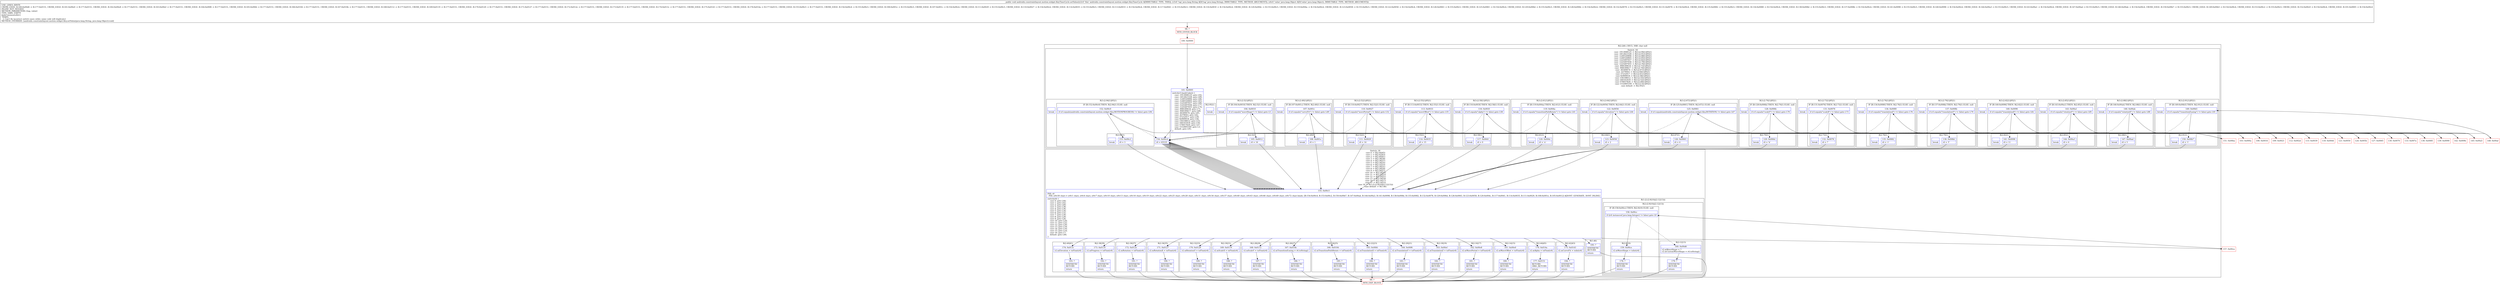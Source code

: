 digraph "CFG forandroidx.constraintlayout.motion.widget.KeyTimeCycle.setValue(Ljava\/lang\/String;Ljava\/lang\/Object;)V" {
subgraph cluster_Region_102155952 {
label = "R(2:2|6) | DECL_VAR: char null\l";
node [shape=record,color=blue];
subgraph cluster_SwitchRegion_2065390189 {
label = "Switch: 18
 case -1913008125 -> R(3:(2:94|1)|95|1)
 case -1812823328 -> R(3:(2:91|1)|95|1)
 case -1249320806 -> R(3:(2:88|1)|95|1)
 case -1249320805 -> R(3:(2:85|1)|95|1)
 case -1225497657 -> R(3:(2:82|1)|95|1)
 case -1225497656 -> R(3:(2:79|1)|95|1)
 case -1225497655 -> R(3:(2:76|1)|95|1)
 case -908189618 -> R(3:(2:73|1)|95|1)
 case -908189617 -> R(3:(2:70|1)|95|1)
 case -40300674 -> R(3:(2:67|1)|95|1)
 case -4379043 -> R(3:(2:64|1)|95|1)
 case 37232917 -> R(3:(2:61|1)|95|1)
 case 92909918 -> R(3:(2:58|1)|95|1)
 case 156108012 -> R(3:(2:55|1)|95|1)
 case 184161818 -> R(3:(2:52|1)|95|1)
 case 579057826 -> R(3:(2:49|1)|95|1)
 case 1532805160 -> R(3:(2:5|1)|95|1)
 case default -> R(2:95|1)";
node [shape=record,color=blue];
Node_101 [shape=record,label="{101\:\ 0x0005|switch(r3.hashCode()) \{\l    case \-1913008125: goto L92;\l    case \-1812823328: goto L89;\l    case \-1249320806: goto L86;\l    case \-1249320805: goto L83;\l    case \-1225497657: goto L80;\l    case \-1225497656: goto L77;\l    case \-1225497655: goto L74;\l    case \-908189618: goto L71;\l    case \-908189617: goto L68;\l    case \-40300674: goto L65;\l    case \-4379043: goto L62;\l    case 37232917: goto L59;\l    case 92909918: goto L56;\l    case 156108012: goto L53;\l    case 184161818: goto L50;\l    case 579057826: goto L47;\l    case 1532805160: goto L3;\l    default: goto L95;\l\}\l}"];
subgraph cluster_Region_645114235 {
label = "R(3:(2:94|1)|95|1)";
node [shape=record,color=blue];
subgraph cluster_IfRegion_1463849013 {
label = "IF [B:152:0x00c0] THEN: R(2:94|1) ELSE: null";
node [shape=record,color=blue];
Node_152 [shape=record,label="{152\:\ 0x00c0|if (r3.equals(androidx.constraintlayout.motion.widget.Key.MOTIONPROGRESS) != false) goto L94\l}"];
subgraph cluster_Region_101675673 {
label = "R(2:94|1)";
node [shape=record,color=blue];
Node_153 [shape=record,label="{153\:\ 0x00c2|r0 = 3\l}"];
Node_InsnContainer_2055482499 [shape=record,label="{|break\l}"];
}
}
Node_154 [shape=record,label="{154\:\ 0x00c4|r0 = 65535\l}"];
Node_InsnContainer_1243043365 [shape=record,label="{|break\l}"];
}
subgraph cluster_Region_1063515151 {
label = "R(3:(2:91|1)|95|1)";
node [shape=record,color=blue];
subgraph cluster_IfRegion_1811850552 {
label = "IF [B:149:0x00b5] THEN: R(2:91|1) ELSE: null";
node [shape=record,color=blue];
Node_149 [shape=record,label="{149\:\ 0x00b5|if (r3.equals(\"transitionEasing\") != false) goto L91\l}"];
subgraph cluster_Region_2102694021 {
label = "R(2:91|1)";
node [shape=record,color=blue];
Node_150 [shape=record,label="{150\:\ 0x00b7|r0 = 't'\l}"];
Node_InsnContainer_955011402 [shape=record,label="{|break\l}"];
}
}
Node_154 [shape=record,label="{154\:\ 0x00c4|r0 = 65535\l}"];
Node_InsnContainer_1675072224 [shape=record,label="{|break\l}"];
}
subgraph cluster_Region_27195658 {
label = "R(3:(2:88|1)|95|1)";
node [shape=record,color=blue];
subgraph cluster_IfRegion_327239361 {
label = "IF [B:146:0x00ab] THEN: R(2:88|1) ELSE: null";
node [shape=record,color=blue];
Node_146 [shape=record,label="{146\:\ 0x00ab|if (r3.equals(\"rotationX\") != false) goto L88\l}"];
subgraph cluster_Region_1883611783 {
label = "R(2:88|1)";
node [shape=record,color=blue];
Node_147 [shape=record,label="{147\:\ 0x00ad|r0 = 5\l}"];
Node_InsnContainer_231270124 [shape=record,label="{|break\l}"];
}
}
Node_154 [shape=record,label="{154\:\ 0x00c4|r0 = 65535\l}"];
Node_InsnContainer_1467252766 [shape=record,label="{|break\l}"];
}
subgraph cluster_Region_150199281 {
label = "R(3:(2:85|1)|95|1)";
node [shape=record,color=blue];
subgraph cluster_IfRegion_149637250 {
label = "IF [B:143:0x00a1] THEN: R(2:85|1) ELSE: null";
node [shape=record,color=blue];
Node_143 [shape=record,label="{143\:\ 0x00a1|if (r3.equals(\"rotationY\") != false) goto L85\l}"];
subgraph cluster_Region_639254071 {
label = "R(2:85|1)";
node [shape=record,color=blue];
Node_144 [shape=record,label="{144\:\ 0x00a3|r0 = 6\l}"];
Node_InsnContainer_298168336 [shape=record,label="{|break\l}"];
}
}
Node_154 [shape=record,label="{154\:\ 0x00c4|r0 = 65535\l}"];
Node_InsnContainer_1534122818 [shape=record,label="{|break\l}"];
}
subgraph cluster_Region_863011813 {
label = "R(3:(2:82|1)|95|1)";
node [shape=record,color=blue];
subgraph cluster_IfRegion_678937666 {
label = "IF [B:140:0x0096] THEN: R(2:82|1) ELSE: null";
node [shape=record,color=blue];
Node_140 [shape=record,label="{140\:\ 0x0096|if (r3.equals(\"translationX\") != false) goto L82\l}"];
subgraph cluster_Region_1543244759 {
label = "R(2:82|1)";
node [shape=record,color=blue];
Node_141 [shape=record,label="{141\:\ 0x0098|r0 = 11\l}"];
Node_InsnContainer_2055874198 [shape=record,label="{|break\l}"];
}
}
Node_154 [shape=record,label="{154\:\ 0x00c4|r0 = 65535\l}"];
Node_InsnContainer_1181961447 [shape=record,label="{|break\l}"];
}
subgraph cluster_Region_328452616 {
label = "R(3:(2:79|1)|95|1)";
node [shape=record,color=blue];
subgraph cluster_IfRegion_461645216 {
label = "IF [B:137:0x008b] THEN: R(2:79|1) ELSE: null";
node [shape=record,color=blue];
Node_137 [shape=record,label="{137\:\ 0x008b|if (r3.equals(\"translationY\") != false) goto L79\l}"];
subgraph cluster_Region_49641621 {
label = "R(2:79|1)";
node [shape=record,color=blue];
Node_138 [shape=record,label="{138\:\ 0x008d|r0 = 'f'\l}"];
Node_InsnContainer_231188294 [shape=record,label="{|break\l}"];
}
}
Node_154 [shape=record,label="{154\:\ 0x00c4|r0 = 65535\l}"];
Node_InsnContainer_651333374 [shape=record,label="{|break\l}"];
}
subgraph cluster_Region_1697855449 {
label = "R(3:(2:76|1)|95|1)";
node [shape=record,color=blue];
subgraph cluster_IfRegion_2048588471 {
label = "IF [B:134:0x0080] THEN: R(2:76|1) ELSE: null";
node [shape=record,color=blue];
Node_134 [shape=record,label="{134\:\ 0x0080|if (r3.equals(\"translationZ\") != false) goto L76\l}"];
subgraph cluster_Region_1610200022 {
label = "R(2:76|1)";
node [shape=record,color=blue];
Node_135 [shape=record,label="{135\:\ 0x0082|r0 = 'r'\l}"];
Node_InsnContainer_1082751345 [shape=record,label="{|break\l}"];
}
}
Node_154 [shape=record,label="{154\:\ 0x00c4|r0 = 65535\l}"];
Node_InsnContainer_1883511729 [shape=record,label="{|break\l}"];
}
subgraph cluster_Region_1929991389 {
label = "R(3:(2:73|1)|95|1)";
node [shape=record,color=blue];
subgraph cluster_IfRegion_1121177145 {
label = "IF [B:131:0x0076] THEN: R(2:73|1) ELSE: null";
node [shape=record,color=blue];
Node_131 [shape=record,label="{131\:\ 0x0076|if (r3.equals(\"scaleX\") != false) goto L73\l}"];
subgraph cluster_Region_677762456 {
label = "R(2:73|1)";
node [shape=record,color=blue];
Node_132 [shape=record,label="{132\:\ 0x0078|r0 = 7\l}"];
Node_InsnContainer_1873890198 [shape=record,label="{|break\l}"];
}
}
Node_154 [shape=record,label="{154\:\ 0x00c4|r0 = 65535\l}"];
Node_InsnContainer_1694033376 [shape=record,label="{|break\l}"];
}
subgraph cluster_Region_1154584306 {
label = "R(3:(2:70|1)|95|1)";
node [shape=record,color=blue];
subgraph cluster_IfRegion_875688797 {
label = "IF [B:128:0x006b] THEN: R(2:70|1) ELSE: null";
node [shape=record,color=blue];
Node_128 [shape=record,label="{128\:\ 0x006b|if (r3.equals(\"scaleY\") != false) goto L70\l}"];
subgraph cluster_Region_335331824 {
label = "R(2:70|1)";
node [shape=record,color=blue];
Node_129 [shape=record,label="{129\:\ 0x006d|r0 = 'b'\l}"];
Node_InsnContainer_1750024676 [shape=record,label="{|break\l}"];
}
}
Node_154 [shape=record,label="{154\:\ 0x00c4|r0 = 65535\l}"];
Node_InsnContainer_231168640 [shape=record,label="{|break\l}"];
}
subgraph cluster_Region_1235210218 {
label = "R(3:(2:67|1)|95|1)";
node [shape=record,color=blue];
subgraph cluster_IfRegion_775121213 {
label = "IF [B:125:0x0061] THEN: R(2:67|1) ELSE: null";
node [shape=record,color=blue];
Node_125 [shape=record,label="{125\:\ 0x0061|if (r3.equals(androidx.constraintlayout.motion.widget.Key.ROTATION) != false) goto L67\l}"];
subgraph cluster_Region_979641034 {
label = "R(2:67|1)";
node [shape=record,color=blue];
Node_126 [shape=record,label="{126\:\ 0x0063|r0 = 4\l}"];
Node_InsnContainer_363060413 [shape=record,label="{|break\l}"];
}
}
Node_154 [shape=record,label="{154\:\ 0x00c4|r0 = 65535\l}"];
Node_InsnContainer_133300108 [shape=record,label="{|break\l}"];
}
subgraph cluster_Region_896443647 {
label = "R(3:(2:64|1)|95|1)";
node [shape=record,color=blue];
subgraph cluster_IfRegion_819312296 {
label = "IF [B:122:0x0056] THEN: R(2:64|1) ELSE: null";
node [shape=record,color=blue];
Node_122 [shape=record,label="{122\:\ 0x0056|if (r3.equals(\"elevation\") != false) goto L64\l}"];
subgraph cluster_Region_680612179 {
label = "R(2:64|1)";
node [shape=record,color=blue];
Node_123 [shape=record,label="{123\:\ 0x0058|r0 = 2\l}"];
Node_InsnContainer_85609230 [shape=record,label="{|break\l}"];
}
}
Node_154 [shape=record,label="{154\:\ 0x00c4|r0 = 65535\l}"];
Node_InsnContainer_240593188 [shape=record,label="{|break\l}"];
}
subgraph cluster_Region_209232179 {
label = "R(3:(2:61|1)|95|1)";
node [shape=record,color=blue];
subgraph cluster_IfRegion_114469629 {
label = "IF [B:119:0x004a] THEN: R(2:61|1) ELSE: null";
node [shape=record,color=blue];
Node_119 [shape=record,label="{119\:\ 0x004a|if (r3.equals(\"transitionPathRotate\") != false) goto L61\l}"];
subgraph cluster_Region_777947340 {
label = "R(2:61|1)";
node [shape=record,color=blue];
Node_120 [shape=record,label="{120\:\ 0x004c|r0 = 'n'\l}"];
Node_InsnContainer_456080505 [shape=record,label="{|break\l}"];
}
}
Node_154 [shape=record,label="{154\:\ 0x00c4|r0 = 65535\l}"];
Node_InsnContainer_1278891561 [shape=record,label="{|break\l}"];
}
subgraph cluster_Region_1142298704 {
label = "R(3:(2:58|1)|95|1)";
node [shape=record,color=blue];
subgraph cluster_IfRegion_2064865411 {
label = "IF [B:116:0x003f] THEN: R(2:58|1) ELSE: null";
node [shape=record,color=blue];
Node_116 [shape=record,label="{116\:\ 0x003f|if (r3.equals(\"alpha\") != false) goto L58\l}"];
subgraph cluster_Region_1532510134 {
label = "R(2:58|1)";
node [shape=record,color=blue];
Node_117 [shape=record,label="{117\:\ 0x0041|r0 = 0\l}"];
Node_InsnContainer_1745191006 [shape=record,label="{|break\l}"];
}
}
Node_154 [shape=record,label="{154\:\ 0x00c4|r0 = 65535\l}"];
Node_InsnContainer_170636755 [shape=record,label="{|break\l}"];
}
subgraph cluster_Region_1942060967 {
label = "R(3:(2:55|1)|95|1)";
node [shape=record,color=blue];
subgraph cluster_IfRegion_348008865 {
label = "IF [B:113:0x0033] THEN: R(2:55|1) ELSE: null";
node [shape=record,color=blue];
Node_113 [shape=record,label="{113\:\ 0x0033|if (r3.equals(\"waveOffset\") != false) goto L55\l}"];
subgraph cluster_Region_1085351013 {
label = "R(2:55|1)";
node [shape=record,color=blue];
Node_114 [shape=record,label="{114\:\ 0x0035|r0 = 15\l}"];
Node_InsnContainer_1963504885 [shape=record,label="{|break\l}"];
}
}
Node_154 [shape=record,label="{154\:\ 0x00c4|r0 = 65535\l}"];
Node_InsnContainer_827055482 [shape=record,label="{|break\l}"];
}
subgraph cluster_Region_860386428 {
label = "R(3:(2:52|1)|95|1)";
node [shape=record,color=blue];
subgraph cluster_IfRegion_1712939949 {
label = "IF [B:110:0x0027] THEN: R(2:52|1) ELSE: null";
node [shape=record,color=blue];
Node_110 [shape=record,label="{110\:\ 0x0027|if (r3.equals(\"wavePeriod\") != false) goto L52\l}"];
subgraph cluster_Region_1644756713 {
label = "R(2:52|1)";
node [shape=record,color=blue];
Node_111 [shape=record,label="{111\:\ 0x0029|r0 = 14\l}"];
Node_InsnContainer_55535094 [shape=record,label="{|break\l}"];
}
}
Node_154 [shape=record,label="{154\:\ 0x00c4|r0 = 65535\l}"];
Node_InsnContainer_860935798 [shape=record,label="{|break\l}"];
}
subgraph cluster_Region_2062563871 {
label = "R(3:(2:49|1)|95|1)";
node [shape=record,color=blue];
subgraph cluster_IfRegion_1545563499 {
label = "IF [B:107:0x001c] THEN: R(2:49|1) ELSE: null";
node [shape=record,color=blue];
Node_107 [shape=record,label="{107\:\ 0x001c|if (r3.equals(\"curveFit\") != false) goto L49\l}"];
subgraph cluster_Region_952767116 {
label = "R(2:49|1)";
node [shape=record,color=blue];
Node_108 [shape=record,label="{108\:\ 0x001e|r0 = 1\l}"];
Node_InsnContainer_1907779918 [shape=record,label="{|break\l}"];
}
}
Node_154 [shape=record,label="{154\:\ 0x00c4|r0 = 65535\l}"];
Node_InsnContainer_162447963 [shape=record,label="{|break\l}"];
}
subgraph cluster_Region_240150921 {
label = "R(3:(2:5|1)|95|1)";
node [shape=record,color=blue];
subgraph cluster_IfRegion_1014519422 {
label = "IF [B:104:0x0010] THEN: R(2:5|1) ELSE: null";
node [shape=record,color=blue];
Node_104 [shape=record,label="{104\:\ 0x0010|if (r3.equals(\"waveShape\") != false) goto L5\l}"];
subgraph cluster_Region_578109356 {
label = "R(2:5|1)";
node [shape=record,color=blue];
Node_105 [shape=record,label="{105\:\ 0x0012|r0 = 16\l}"];
Node_InsnContainer_464191663 [shape=record,label="{|break\l}"];
}
}
Node_154 [shape=record,label="{154\:\ 0x00c4|r0 = 65535\l}"];
Node_InsnContainer_1494607501 [shape=record,label="{|break\l}"];
}
subgraph cluster_Region_1989411747 {
label = "R(2:95|1)";
node [shape=record,color=blue];
Node_154 [shape=record,label="{154\:\ 0x00c4|r0 = 65535\l}"];
Node_InsnContainer_643189742 [shape=record,label="{|break\l}"];
}
}
subgraph cluster_SwitchRegion_1491284732 {
label = "Switch: 18
 case 0 -> R(2:44|45)
 case 1 -> R(2:42|43)
 case 2 -> R(2:40|41)
 case 3 -> R(2:38|39)
 case 4 -> R(2:36|37)
 case 5 -> R(2:34|35)
 case 6 -> R(2:32|33)
 case 7 -> R(2:30|31)
 case 8 -> R(2:28|29)
 case 9 -> R(2:26|27)
 case 10 -> R(2:24|25)
 case 11 -> R(2:22|23)
 case 12 -> R(2:20|21)
 case 13 -> R(2:18|19)
 case 14 -> R(2:16|17)
 case 15 -> R(2:14|15)
 case 16 -> R(1:(2:(2:9|10)|(2:12|13)))
 case default -> R(1:46)";
node [shape=record,color=blue];
Node_155 [shape=record,label="{155\:\ 0x00c5|PHI: r0 \l  PHI: (r0v50 char) = (r0v1 char), (r0v4 char), (r0v7 char), (r0v10 char), (r0v13 char), (r0v16 char), (r0v19 char), (r0v22 char), (r0v25 char), (r0v28 char), (r0v31 char), (r0v34 char), (r0v37 char), (r0v40 char), (r0v43 char), (r0v46 char), (r0v49 char), (r0v72 char) binds: [B:154:0x00c4, B:153:0x00c2, B:150:0x00b7, B:147:0x00ad, B:144:0x00a3, B:141:0x0098, B:138:0x008d, B:135:0x0082, B:132:0x0078, B:129:0x006d, B:126:0x0063, B:123:0x0058, B:120:0x004c, B:117:0x0041, B:114:0x0035, B:111:0x0029, B:108:0x001e, B:105:0x0012] A[DONT_GENERATE, DONT_INLINE]\l|switch(r0) \{\l    case 0: goto L44;\l    case 1: goto L42;\l    case 2: goto L40;\l    case 3: goto L38;\l    case 4: goto L36;\l    case 5: goto L34;\l    case 6: goto L32;\l    case 7: goto L30;\l    case 8: goto L28;\l    case 9: goto L26;\l    case 10: goto L24;\l    case 11: goto L22;\l    case 12: goto L20;\l    case 13: goto L18;\l    case 14: goto L16;\l    case 15: goto L14;\l    case 16: goto L7;\l    default: goto L46;\l\}\l}"];
subgraph cluster_Region_453967671 {
label = "R(2:44|45)";
node [shape=record,color=blue];
Node_176 [shape=record,label="{176\:\ 0x014a|r2.mAlpha = toFloat(r4)\l}"];
Node_177 [shape=record,label="{177\:\ 0x0151|RETURN\lORIG_RETURN\l|return\l}"];
}
subgraph cluster_Region_1842955093 {
label = "R(2:42|43)";
node [shape=record,color=blue];
Node_175 [shape=record,label="{175\:\ 0x0143|r2.mCurveFit = toInt(r4)\l}"];
Node_194 [shape=record,label="{194\:\ ?|SYNTHETIC\lRETURN\l|return\l}"];
}
subgraph cluster_Region_2042919995 {
label = "R(2:40|41)";
node [shape=record,color=blue];
Node_174 [shape=record,label="{174\:\ 0x013c|r2.mElevation = toFloat(r4)\l}"];
Node_193 [shape=record,label="{193\:\ ?|SYNTHETIC\lRETURN\l|return\l}"];
}
subgraph cluster_Region_946984237 {
label = "R(2:38|39)";
node [shape=record,color=blue];
Node_173 [shape=record,label="{173\:\ 0x0135|r2.mProgress = toFloat(r4)\l}"];
Node_192 [shape=record,label="{192\:\ ?|SYNTHETIC\lRETURN\l|return\l}"];
}
subgraph cluster_Region_1416262227 {
label = "R(2:36|37)";
node [shape=record,color=blue];
Node_172 [shape=record,label="{172\:\ 0x012e|r2.mRotation = toFloat(r4)\l}"];
Node_191 [shape=record,label="{191\:\ ?|SYNTHETIC\lRETURN\l|return\l}"];
}
subgraph cluster_Region_1930317920 {
label = "R(2:34|35)";
node [shape=record,color=blue];
Node_171 [shape=record,label="{171\:\ 0x0127|r2.mRotationX = toFloat(r4)\l}"];
Node_190 [shape=record,label="{190\:\ ?|SYNTHETIC\lRETURN\l|return\l}"];
}
subgraph cluster_Region_695324574 {
label = "R(2:32|33)";
node [shape=record,color=blue];
Node_170 [shape=record,label="{170\:\ 0x0120|r2.mRotationY = toFloat(r4)\l}"];
Node_189 [shape=record,label="{189\:\ ?|SYNTHETIC\lRETURN\l|return\l}"];
}
subgraph cluster_Region_530562848 {
label = "R(2:30|31)";
node [shape=record,color=blue];
Node_169 [shape=record,label="{169\:\ 0x0119|r2.mScaleX = toFloat(r4)\l}"];
Node_188 [shape=record,label="{188\:\ ?|SYNTHETIC\lRETURN\l|return\l}"];
}
subgraph cluster_Region_408993386 {
label = "R(2:28|29)";
node [shape=record,color=blue];
Node_168 [shape=record,label="{168\:\ 0x0112|r2.mScaleY = toFloat(r4)\l}"];
Node_187 [shape=record,label="{187\:\ ?|SYNTHETIC\lRETURN\l|return\l}"];
}
subgraph cluster_Region_426537046 {
label = "R(2:26|27)";
node [shape=record,color=blue];
Node_167 [shape=record,label="{167\:\ 0x010b|r2.mTransitionEasing = r4.toString()\l}"];
Node_186 [shape=record,label="{186\:\ ?|SYNTHETIC\lRETURN\l|return\l}"];
}
subgraph cluster_Region_1044791770 {
label = "R(2:24|25)";
node [shape=record,color=blue];
Node_166 [shape=record,label="{166\:\ 0x0104|r2.mTransitionPathRotate = toFloat(r4)\l}"];
Node_185 [shape=record,label="{185\:\ ?|SYNTHETIC\lRETURN\l|return\l}"];
}
subgraph cluster_Region_1547870093 {
label = "R(2:22|23)";
node [shape=record,color=blue];
Node_165 [shape=record,label="{165\:\ 0x00fd|r2.mTranslationX = toFloat(r4)\l}"];
Node_184 [shape=record,label="{184\:\ ?|SYNTHETIC\lRETURN\l|return\l}"];
}
subgraph cluster_Region_1095559553 {
label = "R(2:20|21)";
node [shape=record,color=blue];
Node_164 [shape=record,label="{164\:\ 0x00f6|r2.mTranslationY = toFloat(r4)\l}"];
Node_183 [shape=record,label="{183\:\ ?|SYNTHETIC\lRETURN\l|return\l}"];
}
subgraph cluster_Region_1004068670 {
label = "R(2:18|19)";
node [shape=record,color=blue];
Node_163 [shape=record,label="{163\:\ 0x00ef|r2.mTranslationZ = toFloat(r4)\l}"];
Node_182 [shape=record,label="{182\:\ ?|SYNTHETIC\lRETURN\l|return\l}"];
}
subgraph cluster_Region_932974862 {
label = "R(2:16|17)";
node [shape=record,color=blue];
Node_162 [shape=record,label="{162\:\ 0x00e8|r2.mWavePeriod = toFloat(r4)\l}"];
Node_181 [shape=record,label="{181\:\ ?|SYNTHETIC\lRETURN\l|return\l}"];
}
subgraph cluster_Region_2137673351 {
label = "R(2:14|15)";
node [shape=record,color=blue];
Node_161 [shape=record,label="{161\:\ 0x00e0|r2.mWaveOffset = toFloat(r4)\l}"];
Node_180 [shape=record,label="{180\:\ ?|SYNTHETIC\lRETURN\l|return\l}"];
}
subgraph cluster_Region_1506586634 {
label = "R(1:(2:(2:9|10)|(2:12|13)))";
node [shape=record,color=blue];
subgraph cluster_Region_613463330 {
label = "R(2:(2:9|10)|(2:12|13))";
node [shape=record,color=blue];
subgraph cluster_IfRegion_1943258335 {
label = "IF [B:158:0x00cc] THEN: R(2:9|10) ELSE: null";
node [shape=record,color=blue];
Node_158 [shape=record,label="{158\:\ 0x00cc|if ((r4 instanceof java.lang.Integer) != false) goto L9\l}"];
subgraph cluster_Region_1583391316 {
label = "R(2:9|10)";
node [shape=record,color=blue];
Node_159 [shape=record,label="{159\:\ 0x00ce|r2.mWaveShape = toInt(r4)\l}"];
Node_178 [shape=record,label="{178\:\ ?|SYNTHETIC\lRETURN\l|return\l}"];
}
}
subgraph cluster_Region_1645221234 {
label = "R(2:12|13)";
node [shape=record,color=blue];
Node_160 [shape=record,label="{160\:\ 0x00d6|r2.mWaveShape = 7\lr2.mCustomWaveShape = r4.toString()\l}"];
Node_179 [shape=record,label="{179\:\ ?|SYNTHETIC\lRETURN\l|return\l}"];
}
}
}
subgraph cluster_Region_1133024695 {
label = "R(1:46)";
node [shape=record,color=blue];
Node_195 [shape=record,label="{195\:\ ?|SYNTHETIC\lRETURN\l|return\l}"];
}
}
}
Node_98 [shape=record,color=red,label="{98\:\ ?|MTH_ENTER_BLOCK\l}"];
Node_100 [shape=record,color=red,label="{100\:\ 0x0000}"];
Node_103 [shape=record,color=red,label="{103\:\ 0x000a}"];
Node_157 [shape=record,color=red,label="{157\:\ 0x00ca}"];
Node_99 [shape=record,color=red,label="{99\:\ ?|MTH_EXIT_BLOCK\l}"];
Node_106 [shape=record,color=red,label="{106\:\ 0x0016}"];
Node_109 [shape=record,color=red,label="{109\:\ 0x0021}"];
Node_112 [shape=record,color=red,label="{112\:\ 0x002d}"];
Node_115 [shape=record,color=red,label="{115\:\ 0x0039}"];
Node_118 [shape=record,color=red,label="{118\:\ 0x0044}"];
Node_121 [shape=record,color=red,label="{121\:\ 0x0050}"];
Node_124 [shape=record,color=red,label="{124\:\ 0x005b}"];
Node_127 [shape=record,color=red,label="{127\:\ 0x0065}"];
Node_130 [shape=record,color=red,label="{130\:\ 0x0070}"];
Node_133 [shape=record,color=red,label="{133\:\ 0x007a}"];
Node_136 [shape=record,color=red,label="{136\:\ 0x0085}"];
Node_139 [shape=record,color=red,label="{139\:\ 0x0090}"];
Node_142 [shape=record,color=red,label="{142\:\ 0x009b}"];
Node_145 [shape=record,color=red,label="{145\:\ 0x00a5}"];
Node_148 [shape=record,color=red,label="{148\:\ 0x00af}"];
Node_151 [shape=record,color=red,label="{151\:\ 0x00ba}"];
MethodNode[shape=record,label="{public void androidx.constraintlayout.motion.widget.KeyTimeCycle.setValue((r2v0 'this' androidx.constraintlayout.motion.widget.KeyTimeCycle A[IMMUTABLE_TYPE, THIS]), (r3v0 'tag' java.lang.String A[D('tag' java.lang.String), IMMUTABLE_TYPE, METHOD_ARGUMENT]), (r4v0 'value' java.lang.Object A[D('value' java.lang.Object), IMMUTABLE_TYPE, METHOD_ARGUMENT]))  | USE_LINES_HINTS\lCROSS_EDGE: B:160:0x00d6 \-\> B:177:0x0151, CROSS_EDGE: B:161:0x00e0 \-\> B:177:0x0151, CROSS_EDGE: B:162:0x00e8 \-\> B:177:0x0151, CROSS_EDGE: B:163:0x00ef \-\> B:177:0x0151, CROSS_EDGE: B:164:0x00f6 \-\> B:177:0x0151, CROSS_EDGE: B:165:0x00fd \-\> B:177:0x0151, CROSS_EDGE: B:166:0x0104 \-\> B:177:0x0151, CROSS_EDGE: B:167:0x010b \-\> B:177:0x0151, CROSS_EDGE: B:168:0x0112 \-\> B:177:0x0151, CROSS_EDGE: B:169:0x0119 \-\> B:177:0x0151, CROSS_EDGE: B:170:0x0120 \-\> B:177:0x0151, CROSS_EDGE: B:171:0x0127 \-\> B:177:0x0151, CROSS_EDGE: B:172:0x012e \-\> B:177:0x0151, CROSS_EDGE: B:173:0x0135 \-\> B:177:0x0151, CROSS_EDGE: B:174:0x013c \-\> B:177:0x0151, CROSS_EDGE: B:175:0x0143 \-\> B:177:0x0151, CROSS_EDGE: B:176:0x014a \-\> B:177:0x0151, CROSS_EDGE: B:155:0x00c5 \-\> B:177:0x0151, CROSS_EDGE: B:154:0x00c4 \-\> B:155:0x00c5, CROSS_EDGE: B:108:0x001e \-\> B:155:0x00c5, CROSS_EDGE: B:107:0x001c \-\> B:154:0x00c4, CROSS_EDGE: B:111:0x0029 \-\> B:155:0x00c5, CROSS_EDGE: B:110:0x0027 \-\> B:154:0x00c4, CROSS_EDGE: B:114:0x0035 \-\> B:155:0x00c5, CROSS_EDGE: B:113:0x0033 \-\> B:154:0x00c4, CROSS_EDGE: B:117:0x0041 \-\> B:155:0x00c5, CROSS_EDGE: B:116:0x003f \-\> B:154:0x00c4, CROSS_EDGE: B:120:0x004c \-\> B:155:0x00c5, CROSS_EDGE: B:119:0x004a \-\> B:154:0x00c4, CROSS_EDGE: B:123:0x0058 \-\> B:155:0x00c5, CROSS_EDGE: B:122:0x0056 \-\> B:154:0x00c4, CROSS_EDGE: B:126:0x0063 \-\> B:155:0x00c5, CROSS_EDGE: B:125:0x0061 \-\> B:154:0x00c4, CROSS_EDGE: B:129:0x006d \-\> B:155:0x00c5, CROSS_EDGE: B:128:0x006b \-\> B:154:0x00c4, CROSS_EDGE: B:132:0x0078 \-\> B:155:0x00c5, CROSS_EDGE: B:131:0x0076 \-\> B:154:0x00c4, CROSS_EDGE: B:135:0x0082 \-\> B:155:0x00c5, CROSS_EDGE: B:134:0x0080 \-\> B:154:0x00c4, CROSS_EDGE: B:138:0x008d \-\> B:155:0x00c5, CROSS_EDGE: B:137:0x008b \-\> B:154:0x00c4, CROSS_EDGE: B:141:0x0098 \-\> B:155:0x00c5, CROSS_EDGE: B:140:0x0096 \-\> B:154:0x00c4, CROSS_EDGE: B:144:0x00a3 \-\> B:155:0x00c5, CROSS_EDGE: B:143:0x00a1 \-\> B:154:0x00c4, CROSS_EDGE: B:147:0x00ad \-\> B:155:0x00c5, CROSS_EDGE: B:146:0x00ab \-\> B:154:0x00c4, CROSS_EDGE: B:150:0x00b7 \-\> B:155:0x00c5, CROSS_EDGE: B:149:0x00b5 \-\> B:154:0x00c4, CROSS_EDGE: B:153:0x00c2 \-\> B:155:0x00c5, CROSS_EDGE: B:152:0x00c0 \-\> B:154:0x00c4, CROSS_EDGE: B:101:0x0005 \-\> B:154:0x00c4\lINLINE_NOT_NEEDED\lMETHOD_PARAMETERS: [tag, value]\lTYPE_VARS: EMPTY\lJadxCommentsAttr\{\l WARN: \l \-\> Can't fix incorrect switch cases order, some code will duplicate\}\lMETHOD_OVERRIDE: [androidx.constraintlayout.motion.widget.Key.setValue(java.lang.String, java.lang.Object):void]\l}"];
MethodNode -> Node_98;Node_101 -> Node_103;
Node_101 -> Node_106;
Node_101 -> Node_109;
Node_101 -> Node_112;
Node_101 -> Node_115;
Node_101 -> Node_118;
Node_101 -> Node_121;
Node_101 -> Node_124;
Node_101 -> Node_127;
Node_101 -> Node_130;
Node_101 -> Node_133;
Node_101 -> Node_136;
Node_101 -> Node_139;
Node_101 -> Node_142;
Node_101 -> Node_145;
Node_101 -> Node_148;
Node_101 -> Node_151;
Node_101 -> Node_154;
Node_152 -> Node_153;
Node_152 -> Node_154[style=dashed];
Node_153 -> Node_155;
Node_154 -> Node_155;
Node_149 -> Node_150;
Node_149 -> Node_154[style=dashed];
Node_150 -> Node_155;
Node_154 -> Node_155;
Node_146 -> Node_147;
Node_146 -> Node_154[style=dashed];
Node_147 -> Node_155;
Node_154 -> Node_155;
Node_143 -> Node_144;
Node_143 -> Node_154[style=dashed];
Node_144 -> Node_155;
Node_154 -> Node_155;
Node_140 -> Node_141;
Node_140 -> Node_154[style=dashed];
Node_141 -> Node_155;
Node_154 -> Node_155;
Node_137 -> Node_138;
Node_137 -> Node_154[style=dashed];
Node_138 -> Node_155;
Node_154 -> Node_155;
Node_134 -> Node_135;
Node_134 -> Node_154[style=dashed];
Node_135 -> Node_155;
Node_154 -> Node_155;
Node_131 -> Node_132;
Node_131 -> Node_154[style=dashed];
Node_132 -> Node_155;
Node_154 -> Node_155;
Node_128 -> Node_129;
Node_128 -> Node_154[style=dashed];
Node_129 -> Node_155;
Node_154 -> Node_155;
Node_125 -> Node_126;
Node_125 -> Node_154[style=dashed];
Node_126 -> Node_155;
Node_154 -> Node_155;
Node_122 -> Node_123;
Node_122 -> Node_154[style=dashed];
Node_123 -> Node_155;
Node_154 -> Node_155;
Node_119 -> Node_120;
Node_119 -> Node_154[style=dashed];
Node_120 -> Node_155;
Node_154 -> Node_155;
Node_116 -> Node_117;
Node_116 -> Node_154[style=dashed];
Node_117 -> Node_155;
Node_154 -> Node_155;
Node_113 -> Node_114;
Node_113 -> Node_154[style=dashed];
Node_114 -> Node_155;
Node_154 -> Node_155;
Node_110 -> Node_111;
Node_110 -> Node_154[style=dashed];
Node_111 -> Node_155;
Node_154 -> Node_155;
Node_107 -> Node_108;
Node_107 -> Node_154[style=dashed];
Node_108 -> Node_155;
Node_154 -> Node_155;
Node_104 -> Node_105;
Node_104 -> Node_154[style=dashed];
Node_105 -> Node_155;
Node_154 -> Node_155;
Node_154 -> Node_155;
Node_155 -> Node_157;
Node_155 -> Node_161;
Node_155 -> Node_162;
Node_155 -> Node_163;
Node_155 -> Node_164;
Node_155 -> Node_165;
Node_155 -> Node_166;
Node_155 -> Node_167;
Node_155 -> Node_168;
Node_155 -> Node_169;
Node_155 -> Node_170;
Node_155 -> Node_171;
Node_155 -> Node_172;
Node_155 -> Node_173;
Node_155 -> Node_174;
Node_155 -> Node_175;
Node_155 -> Node_176;
Node_155 -> Node_195;
Node_176 -> Node_177;
Node_177 -> Node_99;
Node_175 -> Node_194;
Node_194 -> Node_99;
Node_174 -> Node_193;
Node_193 -> Node_99;
Node_173 -> Node_192;
Node_192 -> Node_99;
Node_172 -> Node_191;
Node_191 -> Node_99;
Node_171 -> Node_190;
Node_190 -> Node_99;
Node_170 -> Node_189;
Node_189 -> Node_99;
Node_169 -> Node_188;
Node_188 -> Node_99;
Node_168 -> Node_187;
Node_187 -> Node_99;
Node_167 -> Node_186;
Node_186 -> Node_99;
Node_166 -> Node_185;
Node_185 -> Node_99;
Node_165 -> Node_184;
Node_184 -> Node_99;
Node_164 -> Node_183;
Node_183 -> Node_99;
Node_163 -> Node_182;
Node_182 -> Node_99;
Node_162 -> Node_181;
Node_181 -> Node_99;
Node_161 -> Node_180;
Node_180 -> Node_99;
Node_158 -> Node_159;
Node_158 -> Node_160[style=dashed];
Node_159 -> Node_178;
Node_178 -> Node_99;
Node_160 -> Node_179;
Node_179 -> Node_99;
Node_195 -> Node_99;
Node_98 -> Node_100;
Node_100 -> Node_101;
Node_103 -> Node_104;
Node_157 -> Node_158;
Node_106 -> Node_107;
Node_109 -> Node_110;
Node_112 -> Node_113;
Node_115 -> Node_116;
Node_118 -> Node_119;
Node_121 -> Node_122;
Node_124 -> Node_125;
Node_127 -> Node_128;
Node_130 -> Node_131;
Node_133 -> Node_134;
Node_136 -> Node_137;
Node_139 -> Node_140;
Node_142 -> Node_143;
Node_145 -> Node_146;
Node_148 -> Node_149;
Node_151 -> Node_152;
}


